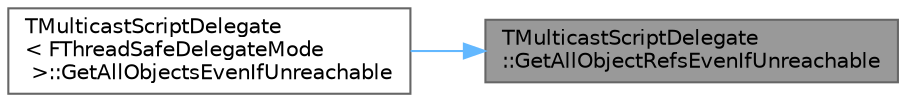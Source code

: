digraph "TMulticastScriptDelegate::GetAllObjectRefsEvenIfUnreachable"
{
 // INTERACTIVE_SVG=YES
 // LATEX_PDF_SIZE
  bgcolor="transparent";
  edge [fontname=Helvetica,fontsize=10,labelfontname=Helvetica,labelfontsize=10];
  node [fontname=Helvetica,fontsize=10,shape=box,height=0.2,width=0.4];
  rankdir="RL";
  Node1 [id="Node000001",label="TMulticastScriptDelegate\l::GetAllObjectRefsEvenIfUnreachable",height=0.2,width=0.4,color="gray40", fillcolor="grey60", style="filled", fontcolor="black",tooltip=" "];
  Node1 -> Node2 [id="edge1_Node000001_Node000002",dir="back",color="steelblue1",style="solid",tooltip=" "];
  Node2 [id="Node000002",label="TMulticastScriptDelegate\l\< FThreadSafeDelegateMode\l \>::GetAllObjectsEvenIfUnreachable",height=0.2,width=0.4,color="grey40", fillcolor="white", style="filled",URL="$dc/d3a/classTMulticastScriptDelegate.html#a92940d0d3f64aca495e98c7f922d744a",tooltip=" "];
}

